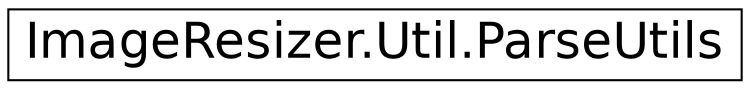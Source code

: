 digraph "Graphical Class Hierarchy"
{
  edge [fontname="Helvetica",fontsize="24",labelfontname="Helvetica",labelfontsize="24"];
  node [fontname="Helvetica",fontsize="24",shape=record];
  rankdir="LR";
  Node1 [label="ImageResizer.Util.ParseUtils",height=0.2,width=0.4,color="black", fillcolor="white", style="filled",URL="$class_image_resizer_1_1_util_1_1_parse_utils.html",tooltip="Provides invariant parsing &amp; serialization of primitive types, like Enums, integers, floats, and booleans. "];
}
